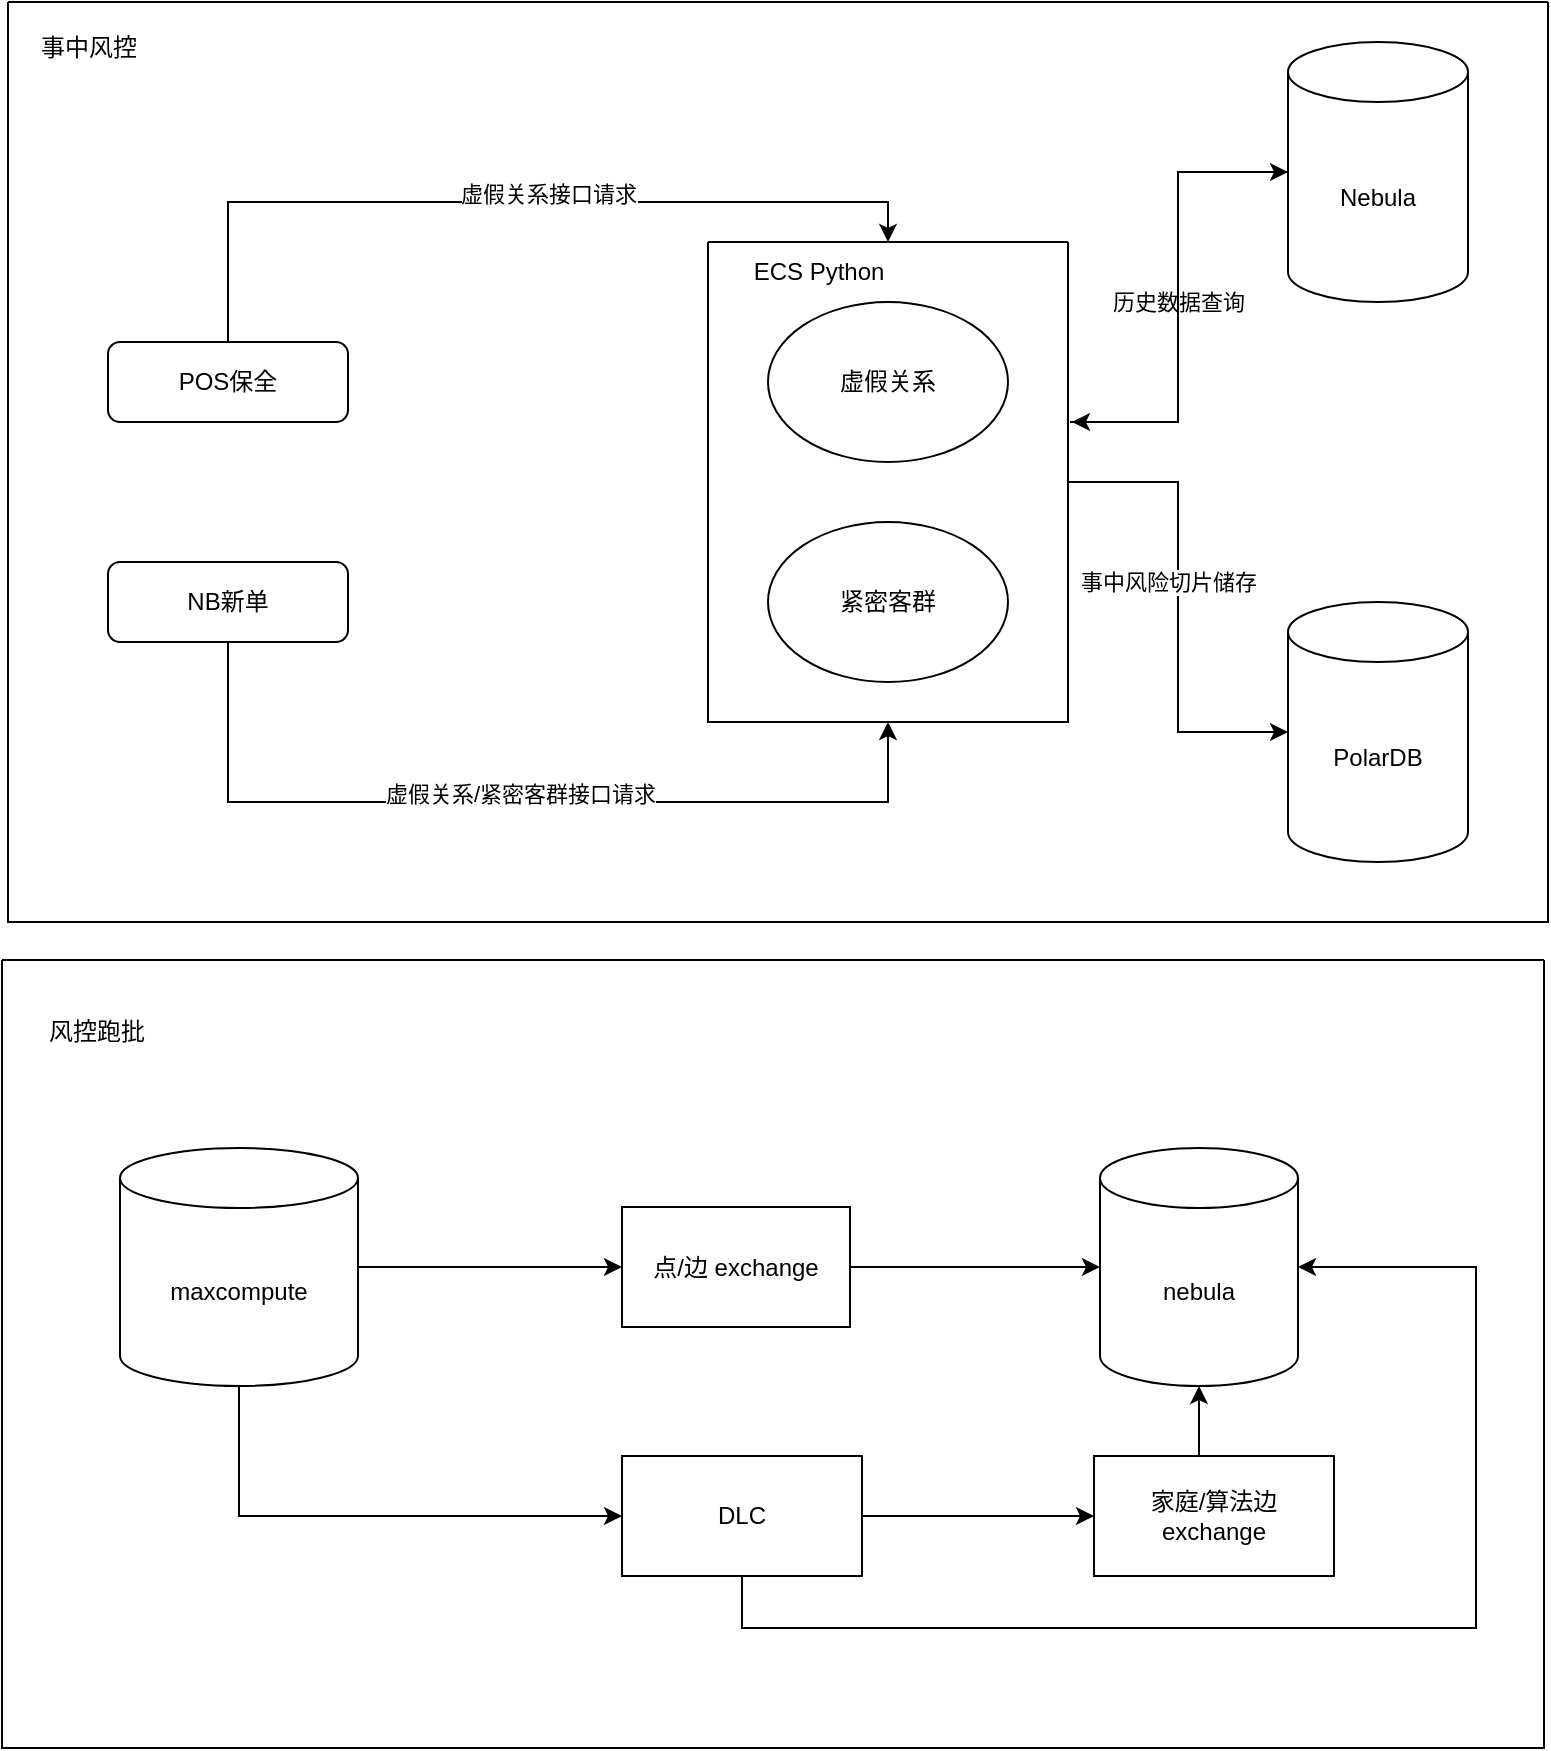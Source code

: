 <mxfile version="24.0.6" type="github" pages="2">
  <diagram id="C5RBs43oDa-KdzZeNtuy" name="Page-1">
    <mxGraphModel dx="1194" dy="640" grid="0" gridSize="10" guides="1" tooltips="1" connect="1" arrows="1" fold="1" page="1" pageScale="1" pageWidth="827" pageHeight="1169" math="0" shadow="0">
      <root>
        <mxCell id="WIyWlLk6GJQsqaUBKTNV-0" />
        <mxCell id="WIyWlLk6GJQsqaUBKTNV-1" parent="WIyWlLk6GJQsqaUBKTNV-0" />
        <mxCell id="GDiTxDJWtRrnVRO-vO4L-9" style="edgeStyle=orthogonalEdgeStyle;rounded=0;orthogonalLoop=1;jettySize=auto;html=1;exitX=0.5;exitY=1;exitDx=0;exitDy=0;entryX=0.5;entryY=1;entryDx=0;entryDy=0;" edge="1" parent="WIyWlLk6GJQsqaUBKTNV-1" source="WIyWlLk6GJQsqaUBKTNV-3" target="GDiTxDJWtRrnVRO-vO4L-5">
          <mxGeometry relative="1" as="geometry">
            <Array as="points">
              <mxPoint x="160" y="480" />
              <mxPoint x="490" y="480" />
            </Array>
          </mxGeometry>
        </mxCell>
        <mxCell id="GDiTxDJWtRrnVRO-vO4L-10" value="虚假关系/紧密客群接口请求" style="edgeLabel;html=1;align=center;verticalAlign=middle;resizable=0;points=[];" vertex="1" connectable="0" parent="GDiTxDJWtRrnVRO-vO4L-9">
          <mxGeometry x="0.004" y="4" relative="1" as="geometry">
            <mxPoint as="offset" />
          </mxGeometry>
        </mxCell>
        <mxCell id="WIyWlLk6GJQsqaUBKTNV-3" value="NB新单" style="rounded=1;whiteSpace=wrap;html=1;fontSize=12;glass=0;strokeWidth=1;shadow=0;" parent="WIyWlLk6GJQsqaUBKTNV-1" vertex="1">
          <mxGeometry x="100" y="360" width="120" height="40" as="geometry" />
        </mxCell>
        <mxCell id="GDiTxDJWtRrnVRO-vO4L-3" value="POS保全" style="rounded=1;whiteSpace=wrap;html=1;fontSize=12;glass=0;strokeWidth=1;shadow=0;" vertex="1" parent="WIyWlLk6GJQsqaUBKTNV-1">
          <mxGeometry x="100" y="250" width="120" height="40" as="geometry" />
        </mxCell>
        <mxCell id="GDiTxDJWtRrnVRO-vO4L-19" style="edgeStyle=orthogonalEdgeStyle;rounded=0;orthogonalLoop=1;jettySize=auto;html=1;exitX=1;exitY=0.5;exitDx=0;exitDy=0;" edge="1" parent="WIyWlLk6GJQsqaUBKTNV-1" source="GDiTxDJWtRrnVRO-vO4L-5" target="GDiTxDJWtRrnVRO-vO4L-15">
          <mxGeometry relative="1" as="geometry" />
        </mxCell>
        <mxCell id="GDiTxDJWtRrnVRO-vO4L-5" value="" style="swimlane;startSize=0;" vertex="1" parent="WIyWlLk6GJQsqaUBKTNV-1">
          <mxGeometry x="400" y="200" width="180" height="240" as="geometry" />
        </mxCell>
        <mxCell id="GDiTxDJWtRrnVRO-vO4L-1" value="虚假关系" style="ellipse;whiteSpace=wrap;html=1;" vertex="1" parent="GDiTxDJWtRrnVRO-vO4L-5">
          <mxGeometry x="30" y="30" width="120" height="80" as="geometry" />
        </mxCell>
        <mxCell id="GDiTxDJWtRrnVRO-vO4L-2" value="紧密客群" style="ellipse;whiteSpace=wrap;html=1;" vertex="1" parent="GDiTxDJWtRrnVRO-vO4L-5">
          <mxGeometry x="30" y="140" width="120" height="80" as="geometry" />
        </mxCell>
        <mxCell id="GDiTxDJWtRrnVRO-vO4L-6" value="ECS Python" style="text;html=1;align=center;verticalAlign=middle;resizable=0;points=[];autosize=1;strokeColor=none;fillColor=none;" vertex="1" parent="GDiTxDJWtRrnVRO-vO4L-5">
          <mxGeometry x="10" width="90" height="30" as="geometry" />
        </mxCell>
        <mxCell id="GDiTxDJWtRrnVRO-vO4L-12" style="edgeStyle=orthogonalEdgeStyle;rounded=0;orthogonalLoop=1;jettySize=auto;html=1;exitX=0.5;exitY=0;exitDx=0;exitDy=0;entryX=0.889;entryY=0;entryDx=0;entryDy=0;entryPerimeter=0;" edge="1" parent="WIyWlLk6GJQsqaUBKTNV-1" source="GDiTxDJWtRrnVRO-vO4L-3" target="GDiTxDJWtRrnVRO-vO4L-6">
          <mxGeometry relative="1" as="geometry" />
        </mxCell>
        <mxCell id="GDiTxDJWtRrnVRO-vO4L-13" value="虚假关系接口请求" style="edgeLabel;html=1;align=center;verticalAlign=middle;resizable=0;points=[];" vertex="1" connectable="0" parent="GDiTxDJWtRrnVRO-vO4L-12">
          <mxGeometry x="-0.033" y="4" relative="1" as="geometry">
            <mxPoint x="27" as="offset" />
          </mxGeometry>
        </mxCell>
        <mxCell id="GDiTxDJWtRrnVRO-vO4L-15" value="PolarDB" style="shape=cylinder3;whiteSpace=wrap;html=1;boundedLbl=1;backgroundOutline=1;size=15;" vertex="1" parent="WIyWlLk6GJQsqaUBKTNV-1">
          <mxGeometry x="690" y="380" width="90" height="130" as="geometry" />
        </mxCell>
        <mxCell id="GDiTxDJWtRrnVRO-vO4L-16" value="Nebula" style="shape=cylinder3;whiteSpace=wrap;html=1;boundedLbl=1;backgroundOutline=1;size=15;" vertex="1" parent="WIyWlLk6GJQsqaUBKTNV-1">
          <mxGeometry x="690" y="100" width="90" height="130" as="geometry" />
        </mxCell>
        <mxCell id="GDiTxDJWtRrnVRO-vO4L-17" style="edgeStyle=orthogonalEdgeStyle;rounded=0;orthogonalLoop=1;jettySize=auto;html=1;entryX=0;entryY=0.5;entryDx=0;entryDy=0;entryPerimeter=0;" edge="1" parent="WIyWlLk6GJQsqaUBKTNV-1" target="GDiTxDJWtRrnVRO-vO4L-16">
          <mxGeometry relative="1" as="geometry">
            <mxPoint x="581" y="290" as="sourcePoint" />
            <Array as="points">
              <mxPoint x="581" y="290" />
              <mxPoint x="635" y="290" />
              <mxPoint x="635" y="165" />
            </Array>
          </mxGeometry>
        </mxCell>
        <mxCell id="GDiTxDJWtRrnVRO-vO4L-22" value="历史数据查询" style="edgeLabel;html=1;align=center;verticalAlign=middle;resizable=0;points=[];" vertex="1" connectable="0" parent="GDiTxDJWtRrnVRO-vO4L-17">
          <mxGeometry x="0.127" relative="1" as="geometry">
            <mxPoint y="18" as="offset" />
          </mxGeometry>
        </mxCell>
        <mxCell id="GDiTxDJWtRrnVRO-vO4L-24" style="edgeStyle=orthogonalEdgeStyle;rounded=0;orthogonalLoop=1;jettySize=auto;html=1;exitX=0;exitY=0.5;exitDx=0;exitDy=0;exitPerimeter=0;" edge="1" parent="WIyWlLk6GJQsqaUBKTNV-1" source="GDiTxDJWtRrnVRO-vO4L-16">
          <mxGeometry relative="1" as="geometry">
            <mxPoint x="582" y="290" as="targetPoint" />
            <Array as="points">
              <mxPoint x="635" y="165" />
              <mxPoint x="635" y="290" />
              <mxPoint x="582" y="290" />
            </Array>
          </mxGeometry>
        </mxCell>
        <mxCell id="GDiTxDJWtRrnVRO-vO4L-25" value="事中风险切片储存" style="edgeLabel;html=1;align=center;verticalAlign=middle;resizable=0;points=[];" vertex="1" connectable="0" parent="WIyWlLk6GJQsqaUBKTNV-1">
          <mxGeometry x="630" y="370" as="geometry" />
        </mxCell>
        <mxCell id="GDiTxDJWtRrnVRO-vO4L-26" value="" style="swimlane;startSize=0;" vertex="1" parent="WIyWlLk6GJQsqaUBKTNV-1">
          <mxGeometry x="50" y="80" width="770" height="460" as="geometry" />
        </mxCell>
        <mxCell id="GDiTxDJWtRrnVRO-vO4L-27" value="事中风控" style="text;html=1;align=center;verticalAlign=middle;resizable=0;points=[];autosize=1;strokeColor=none;fillColor=none;" vertex="1" parent="WIyWlLk6GJQsqaUBKTNV-1">
          <mxGeometry x="55" y="88" width="70" height="30" as="geometry" />
        </mxCell>
        <mxCell id="GDiTxDJWtRrnVRO-vO4L-31" value="" style="swimlane;startSize=0;" vertex="1" parent="WIyWlLk6GJQsqaUBKTNV-1">
          <mxGeometry x="47" y="559" width="771" height="394" as="geometry" />
        </mxCell>
        <mxCell id="GDiTxDJWtRrnVRO-vO4L-37" value="" style="edgeStyle=orthogonalEdgeStyle;rounded=0;orthogonalLoop=1;jettySize=auto;html=1;" edge="1" parent="GDiTxDJWtRrnVRO-vO4L-31" source="GDiTxDJWtRrnVRO-vO4L-34" target="GDiTxDJWtRrnVRO-vO4L-36">
          <mxGeometry relative="1" as="geometry" />
        </mxCell>
        <mxCell id="GDiTxDJWtRrnVRO-vO4L-48" style="edgeStyle=orthogonalEdgeStyle;rounded=0;orthogonalLoop=1;jettySize=auto;html=1;exitX=0.5;exitY=1;exitDx=0;exitDy=0;exitPerimeter=0;entryX=0;entryY=0.5;entryDx=0;entryDy=0;" edge="1" parent="GDiTxDJWtRrnVRO-vO4L-31" source="GDiTxDJWtRrnVRO-vO4L-34" target="GDiTxDJWtRrnVRO-vO4L-47">
          <mxGeometry relative="1" as="geometry" />
        </mxCell>
        <mxCell id="GDiTxDJWtRrnVRO-vO4L-34" value="maxcompute" style="shape=cylinder3;whiteSpace=wrap;html=1;boundedLbl=1;backgroundOutline=1;size=15;" vertex="1" parent="GDiTxDJWtRrnVRO-vO4L-31">
          <mxGeometry x="59" y="94" width="119" height="119" as="geometry" />
        </mxCell>
        <mxCell id="GDiTxDJWtRrnVRO-vO4L-36" value="点/边 exchange" style="whiteSpace=wrap;html=1;" vertex="1" parent="GDiTxDJWtRrnVRO-vO4L-31">
          <mxGeometry x="310" y="123.5" width="114" height="60" as="geometry" />
        </mxCell>
        <mxCell id="GDiTxDJWtRrnVRO-vO4L-43" value="nebula" style="shape=cylinder3;whiteSpace=wrap;html=1;boundedLbl=1;backgroundOutline=1;size=15;" vertex="1" parent="GDiTxDJWtRrnVRO-vO4L-31">
          <mxGeometry x="549" y="94" width="99" height="119" as="geometry" />
        </mxCell>
        <mxCell id="GDiTxDJWtRrnVRO-vO4L-45" style="edgeStyle=orthogonalEdgeStyle;rounded=0;orthogonalLoop=1;jettySize=auto;html=1;entryX=0;entryY=0.5;entryDx=0;entryDy=0;entryPerimeter=0;" edge="1" parent="GDiTxDJWtRrnVRO-vO4L-31" source="GDiTxDJWtRrnVRO-vO4L-36" target="GDiTxDJWtRrnVRO-vO4L-43">
          <mxGeometry relative="1" as="geometry" />
        </mxCell>
        <mxCell id="GDiTxDJWtRrnVRO-vO4L-53" style="edgeStyle=orthogonalEdgeStyle;rounded=0;orthogonalLoop=1;jettySize=auto;html=1;exitX=1;exitY=0.5;exitDx=0;exitDy=0;entryX=0;entryY=0.5;entryDx=0;entryDy=0;" edge="1" parent="GDiTxDJWtRrnVRO-vO4L-31" source="GDiTxDJWtRrnVRO-vO4L-47" target="GDiTxDJWtRrnVRO-vO4L-52">
          <mxGeometry relative="1" as="geometry" />
        </mxCell>
        <mxCell id="GDiTxDJWtRrnVRO-vO4L-47" value="DLC" style="rounded=0;whiteSpace=wrap;html=1;" vertex="1" parent="GDiTxDJWtRrnVRO-vO4L-31">
          <mxGeometry x="310" y="248" width="120" height="60" as="geometry" />
        </mxCell>
        <mxCell id="GDiTxDJWtRrnVRO-vO4L-52" value="家庭/算法边&lt;div&gt;exchange&lt;/div&gt;" style="rounded=0;whiteSpace=wrap;html=1;" vertex="1" parent="GDiTxDJWtRrnVRO-vO4L-31">
          <mxGeometry x="546" y="248" width="120" height="60" as="geometry" />
        </mxCell>
        <mxCell id="GDiTxDJWtRrnVRO-vO4L-54" style="edgeStyle=orthogonalEdgeStyle;rounded=0;orthogonalLoop=1;jettySize=auto;html=1;exitX=0.5;exitY=0;exitDx=0;exitDy=0;entryX=0.5;entryY=1;entryDx=0;entryDy=0;entryPerimeter=0;" edge="1" parent="GDiTxDJWtRrnVRO-vO4L-31" source="GDiTxDJWtRrnVRO-vO4L-52" target="GDiTxDJWtRrnVRO-vO4L-43">
          <mxGeometry relative="1" as="geometry" />
        </mxCell>
        <mxCell id="GDiTxDJWtRrnVRO-vO4L-55" style="edgeStyle=orthogonalEdgeStyle;rounded=0;orthogonalLoop=1;jettySize=auto;html=1;entryX=1;entryY=0.5;entryDx=0;entryDy=0;entryPerimeter=0;" edge="1" parent="GDiTxDJWtRrnVRO-vO4L-31" source="GDiTxDJWtRrnVRO-vO4L-47" target="GDiTxDJWtRrnVRO-vO4L-43">
          <mxGeometry relative="1" as="geometry">
            <Array as="points">
              <mxPoint x="370" y="334" />
              <mxPoint x="737" y="334" />
              <mxPoint x="737" y="154" />
            </Array>
          </mxGeometry>
        </mxCell>
        <mxCell id="GDiTxDJWtRrnVRO-vO4L-32" value="风控跑批" style="text;html=1;align=center;verticalAlign=middle;resizable=0;points=[];autosize=1;strokeColor=none;fillColor=none;" vertex="1" parent="WIyWlLk6GJQsqaUBKTNV-1">
          <mxGeometry x="61" y="582" width="66" height="26" as="geometry" />
        </mxCell>
      </root>
    </mxGraphModel>
  </diagram>
  <diagram id="AUGr6KILsBUopOjr80Mz" name="Page-2">
    <mxGraphModel dx="1194" dy="640" grid="0" gridSize="10" guides="1" tooltips="1" connect="1" arrows="1" fold="1" page="1" pageScale="1" pageWidth="850" pageHeight="1100" math="0" shadow="0">
      <root>
        <mxCell id="0" />
        <mxCell id="1" parent="0" />
        <mxCell id="NZZ-uqQoXGf74AiLfR8R-1" value="" style="swimlane;startSize=0;" vertex="1" parent="1">
          <mxGeometry x="8" y="244" width="766" height="336" as="geometry" />
        </mxCell>
        <mxCell id="NZZ-uqQoXGf74AiLfR8R-2" value="风险场景跑批" style="text;html=1;align=center;verticalAlign=middle;resizable=0;points=[];autosize=1;strokeColor=none;fillColor=none;" vertex="1" parent="NZZ-uqQoXGf74AiLfR8R-1">
          <mxGeometry x="13" y="11" width="90" height="26" as="geometry" />
        </mxCell>
        <mxCell id="NZZ-uqQoXGf74AiLfR8R-7" style="edgeStyle=orthogonalEdgeStyle;rounded=0;orthogonalLoop=1;jettySize=auto;html=1;exitX=1;exitY=0.5;exitDx=0;exitDy=0;exitPerimeter=0;" edge="1" parent="NZZ-uqQoXGf74AiLfR8R-1" source="NZZ-uqQoXGf74AiLfR8R-3" target="NZZ-uqQoXGf74AiLfR8R-5">
          <mxGeometry relative="1" as="geometry" />
        </mxCell>
        <mxCell id="NZZ-uqQoXGf74AiLfR8R-3" value="maxcompute" style="shape=cylinder3;whiteSpace=wrap;html=1;boundedLbl=1;backgroundOutline=1;size=15;" vertex="1" parent="NZZ-uqQoXGf74AiLfR8R-1">
          <mxGeometry x="49" y="96" width="115" height="133" as="geometry" />
        </mxCell>
        <mxCell id="NZZ-uqQoXGf74AiLfR8R-14" style="edgeStyle=orthogonalEdgeStyle;rounded=0;orthogonalLoop=1;jettySize=auto;html=1;exitX=1;exitY=0.5;exitDx=0;exitDy=0;entryX=0;entryY=0.5;entryDx=0;entryDy=0;" edge="1" parent="NZZ-uqQoXGf74AiLfR8R-1" source="NZZ-uqQoXGf74AiLfR8R-5" target="NZZ-uqQoXGf74AiLfR8R-12">
          <mxGeometry relative="1" as="geometry" />
        </mxCell>
        <mxCell id="NZZ-uqQoXGf74AiLfR8R-5" value="虚假关系" style="rounded=0;whiteSpace=wrap;html=1;" vertex="1" parent="NZZ-uqQoXGf74AiLfR8R-1">
          <mxGeometry x="253" y="73" width="120" height="60" as="geometry" />
        </mxCell>
        <mxCell id="NZZ-uqQoXGf74AiLfR8R-13" value="" style="edgeStyle=orthogonalEdgeStyle;rounded=0;orthogonalLoop=1;jettySize=auto;html=1;" edge="1" parent="NZZ-uqQoXGf74AiLfR8R-1" source="NZZ-uqQoXGf74AiLfR8R-6" target="NZZ-uqQoXGf74AiLfR8R-12">
          <mxGeometry relative="1" as="geometry" />
        </mxCell>
        <mxCell id="NZZ-uqQoXGf74AiLfR8R-6" value="紧密客群" style="rounded=0;whiteSpace=wrap;html=1;" vertex="1" parent="NZZ-uqQoXGf74AiLfR8R-1">
          <mxGeometry x="253" y="185" width="120" height="60" as="geometry" />
        </mxCell>
        <mxCell id="NZZ-uqQoXGf74AiLfR8R-8" style="edgeStyle=orthogonalEdgeStyle;rounded=0;orthogonalLoop=1;jettySize=auto;html=1;exitX=1;exitY=0.5;exitDx=0;exitDy=0;exitPerimeter=0;entryX=0;entryY=0.5;entryDx=0;entryDy=0;" edge="1" parent="NZZ-uqQoXGf74AiLfR8R-1" source="NZZ-uqQoXGf74AiLfR8R-3" target="NZZ-uqQoXGf74AiLfR8R-6">
          <mxGeometry relative="1" as="geometry" />
        </mxCell>
        <mxCell id="NZZ-uqQoXGf74AiLfR8R-17" style="edgeStyle=orthogonalEdgeStyle;rounded=0;orthogonalLoop=1;jettySize=auto;html=1;exitX=1;exitY=0.5;exitDx=0;exitDy=0;" edge="1" parent="NZZ-uqQoXGf74AiLfR8R-1" source="NZZ-uqQoXGf74AiLfR8R-12" target="NZZ-uqQoXGf74AiLfR8R-16">
          <mxGeometry relative="1" as="geometry" />
        </mxCell>
        <mxCell id="NZZ-uqQoXGf74AiLfR8R-12" value="exchange" style="rounded=0;whiteSpace=wrap;html=1;" vertex="1" parent="NZZ-uqQoXGf74AiLfR8R-1">
          <mxGeometry x="424" y="132.5" width="120" height="60" as="geometry" />
        </mxCell>
        <mxCell id="NZZ-uqQoXGf74AiLfR8R-16" value="nebula" style="shape=cylinder3;whiteSpace=wrap;html=1;boundedLbl=1;backgroundOutline=1;size=15;" vertex="1" parent="NZZ-uqQoXGf74AiLfR8R-1">
          <mxGeometry x="605" y="96" width="115" height="133" as="geometry" />
        </mxCell>
      </root>
    </mxGraphModel>
  </diagram>
</mxfile>
